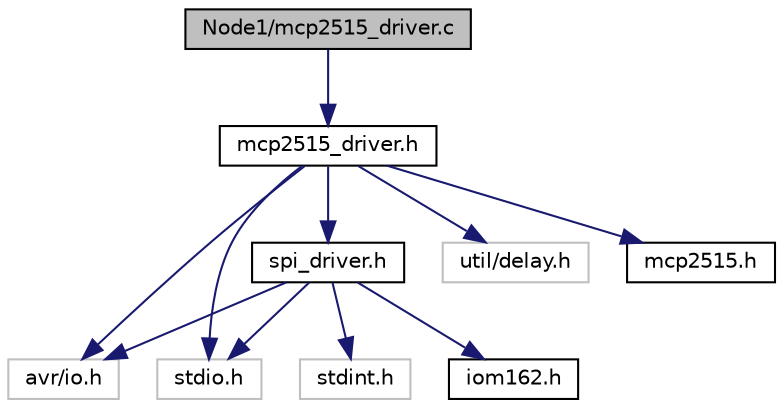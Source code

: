 digraph "Node1/mcp2515_driver.c"
{
  edge [fontname="Helvetica",fontsize="10",labelfontname="Helvetica",labelfontsize="10"];
  node [fontname="Helvetica",fontsize="10",shape=record];
  Node0 [label="Node1/mcp2515_driver.c",height=0.2,width=0.4,color="black", fillcolor="grey75", style="filled", fontcolor="black"];
  Node0 -> Node1 [color="midnightblue",fontsize="10",style="solid"];
  Node1 [label="mcp2515_driver.h",height=0.2,width=0.4,color="black", fillcolor="white", style="filled",URL="$mcp2515__driver_8h.html",tooltip="Library for using can controller mcp2515. "];
  Node1 -> Node2 [color="midnightblue",fontsize="10",style="solid"];
  Node2 [label="avr/io.h",height=0.2,width=0.4,color="grey75", fillcolor="white", style="filled"];
  Node1 -> Node3 [color="midnightblue",fontsize="10",style="solid"];
  Node3 [label="stdio.h",height=0.2,width=0.4,color="grey75", fillcolor="white", style="filled"];
  Node1 -> Node4 [color="midnightblue",fontsize="10",style="solid"];
  Node4 [label="util/delay.h",height=0.2,width=0.4,color="grey75", fillcolor="white", style="filled"];
  Node1 -> Node5 [color="midnightblue",fontsize="10",style="solid"];
  Node5 [label="spi_driver.h",height=0.2,width=0.4,color="black", fillcolor="white", style="filled",URL="$spi__driver_8h.html",tooltip="Library for using SPI. "];
  Node5 -> Node2 [color="midnightblue",fontsize="10",style="solid"];
  Node5 -> Node3 [color="midnightblue",fontsize="10",style="solid"];
  Node5 -> Node6 [color="midnightblue",fontsize="10",style="solid"];
  Node6 [label="stdint.h",height=0.2,width=0.4,color="grey75", fillcolor="white", style="filled"];
  Node5 -> Node7 [color="midnightblue",fontsize="10",style="solid"];
  Node7 [label="iom162.h",height=0.2,width=0.4,color="black", fillcolor="white", style="filled",URL="$iom162_8h_source.html"];
  Node1 -> Node8 [color="midnightblue",fontsize="10",style="solid"];
  Node8 [label="mcp2515.h",height=0.2,width=0.4,color="black", fillcolor="white", style="filled",URL="$mcp2515_8h.html",tooltip="MCP2515 registers. "];
}
